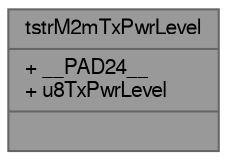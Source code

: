 digraph "tstrM2mTxPwrLevel"
{
 // LATEX_PDF_SIZE
  bgcolor="transparent";
  edge [fontname=FreeSans,fontsize=10,labelfontname=FreeSans,labelfontsize=10];
  node [fontname=FreeSans,fontsize=10,shape=box,height=0.2,width=0.4];
  Node1 [shape=record,label="{tstrM2mTxPwrLevel\n|+ __PAD24__\l+ u8TxPwrLevel\l|}",height=0.2,width=0.4,color="gray40", fillcolor="grey60", style="filled", fontcolor="black",tooltip=" "];
}
